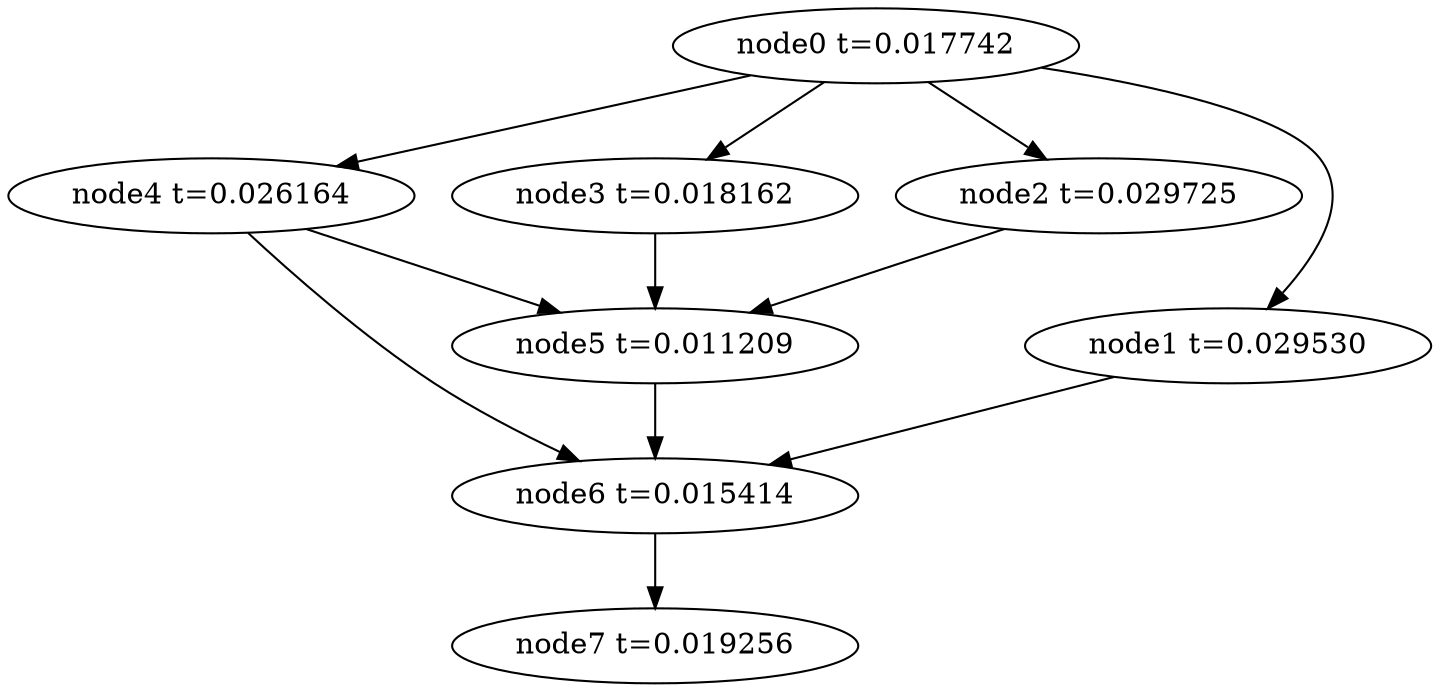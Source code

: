 digraph g{
	node7[label="node7 t=0.019256"]
	node6 -> node7
	node6[label="node6 t=0.015414"];
	node5 -> node6
	node5[label="node5 t=0.011209"];
	node4 -> node6
	node4 -> node5
	node4[label="node4 t=0.026164"];
	node3 -> node5
	node3[label="node3 t=0.018162"];
	node2 -> node5
	node2[label="node2 t=0.029725"];
	node1 -> node6
	node1[label="node1 t=0.029530"];
	node0 -> node4
	node0 -> node3
	node0 -> node2
	node0 -> node1
	node0[label="node0 t=0.017742"];
}
